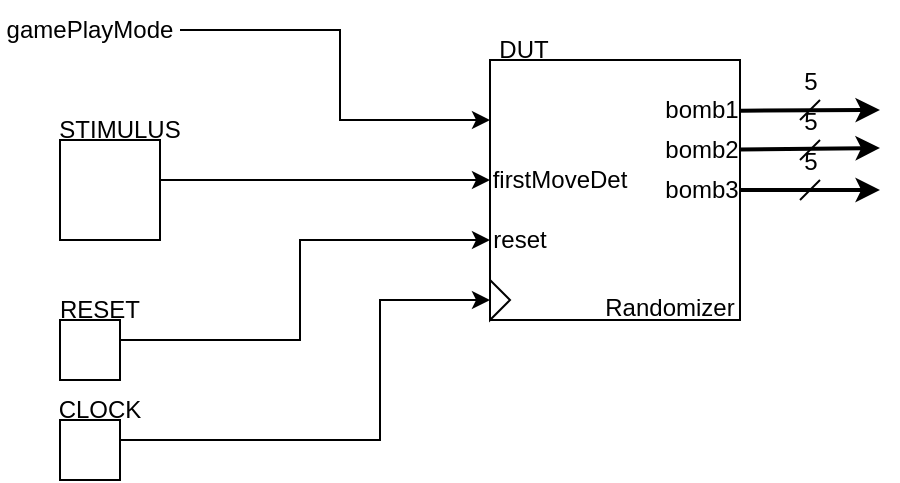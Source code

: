 <mxfile>
    <diagram id="jduDJv5j2g4Lg68uESZW" name="Page-1">
        <mxGraphModel dx="1975" dy="1416" grid="1" gridSize="10" guides="1" tooltips="1" connect="1" arrows="1" fold="1" page="1" pageScale="1" pageWidth="1169" pageHeight="827" math="0" shadow="0">
            <root>
                <mxCell id="0"/>
                <mxCell id="1" parent="0"/>
                <mxCell id="2" value="" style="externalPins=0;recursiveResize=0;shadow=0;dashed=0;align=center;html=1;strokeWidth=1;shape=mxgraph.rtl.abstract.entity;container=1;collapsible=0;kind=sequential;drawPins=0;left=3;right=2;bottom=0;top=0;" vertex="1" parent="1">
                    <mxGeometry x="609" y="324" width="125" height="130" as="geometry"/>
                </mxCell>
                <mxCell id="13" value="" style="triangle;whiteSpace=wrap;html=1;" vertex="1" parent="2">
                    <mxGeometry y="110" width="10" height="20" as="geometry"/>
                </mxCell>
                <mxCell id="20" value="firstMoveDet" style="text;html=1;strokeColor=none;fillColor=none;align=center;verticalAlign=middle;whiteSpace=wrap;rounded=0;" vertex="1" parent="2">
                    <mxGeometry y="55" width="70" height="10" as="geometry"/>
                </mxCell>
                <mxCell id="21" value="reset" style="text;html=1;strokeColor=none;fillColor=none;align=center;verticalAlign=middle;whiteSpace=wrap;rounded=0;" vertex="1" parent="2">
                    <mxGeometry y="85" width="30" height="10" as="geometry"/>
                </mxCell>
                <mxCell id="22" value="Randomizer" style="text;html=1;strokeColor=none;fillColor=none;align=center;verticalAlign=middle;whiteSpace=wrap;rounded=0;" vertex="1" parent="2">
                    <mxGeometry x="55" y="119" width="70" height="10" as="geometry"/>
                </mxCell>
                <mxCell id="23" value="bomb1" style="text;html=1;strokeColor=none;fillColor=none;align=center;verticalAlign=middle;whiteSpace=wrap;rounded=0;" vertex="1" parent="2">
                    <mxGeometry x="91" y="20" width="30" height="10" as="geometry"/>
                </mxCell>
                <mxCell id="24" value="bomb2" style="text;html=1;strokeColor=none;fillColor=none;align=center;verticalAlign=middle;whiteSpace=wrap;rounded=0;" vertex="1" parent="2">
                    <mxGeometry x="91" y="40" width="30" height="10" as="geometry"/>
                </mxCell>
                <mxCell id="25" value="bomb3" style="text;html=1;strokeColor=none;fillColor=none;align=center;verticalAlign=middle;whiteSpace=wrap;rounded=0;" vertex="1" parent="2">
                    <mxGeometry x="91" y="60" width="30" height="10" as="geometry"/>
                </mxCell>
                <mxCell id="7" style="edgeStyle=none;html=1;exitX=1;exitY=0.5;exitDx=0;exitDy=0;entryX=0;entryY=0;entryDx=0;entryDy=30;entryPerimeter=0;rounded=0;" edge="1" parent="1" source="3" target="2">
                    <mxGeometry relative="1" as="geometry">
                        <Array as="points">
                            <mxPoint x="534" y="309"/>
                            <mxPoint x="534" y="354"/>
                        </Array>
                    </mxGeometry>
                </mxCell>
                <mxCell id="3" value="gamePlayMode" style="text;html=1;strokeColor=none;fillColor=none;align=center;verticalAlign=middle;whiteSpace=wrap;rounded=0;" vertex="1" parent="1">
                    <mxGeometry x="364" y="294" width="90" height="30" as="geometry"/>
                </mxCell>
                <mxCell id="10" style="edgeStyle=none;html=1;exitX=0;exitY=0;exitDx=50;exitDy=20;exitPerimeter=0;entryX=0;entryY=0;entryDx=0;entryDy=60;entryPerimeter=0;" edge="1" parent="1" source="9" target="2">
                    <mxGeometry relative="1" as="geometry"/>
                </mxCell>
                <mxCell id="9" value="" style="externalPins=0;recursiveResize=0;shadow=0;dashed=0;align=center;html=1;strokeWidth=1;shape=mxgraph.rtl.abstract.entity;container=1;collapsible=0;kind=sequential;drawPins=0;left=3;right=2;bottom=0;top=0;" vertex="1" parent="1">
                    <mxGeometry x="394" y="364" width="50" height="50" as="geometry"/>
                </mxCell>
                <mxCell id="12" style="edgeStyle=none;html=1;exitX=0;exitY=0;exitDx=30;exitDy=10;exitPerimeter=0;entryX=0;entryY=0;entryDx=0;entryDy=90;entryPerimeter=0;rounded=0;" edge="1" parent="1" source="11" target="2">
                    <mxGeometry relative="1" as="geometry">
                        <Array as="points">
                            <mxPoint x="514" y="464"/>
                            <mxPoint x="514" y="414"/>
                        </Array>
                    </mxGeometry>
                </mxCell>
                <mxCell id="11" value="" style="externalPins=0;recursiveResize=0;shadow=0;dashed=0;align=center;html=1;strokeWidth=1;shape=mxgraph.rtl.abstract.entity;container=1;collapsible=0;kind=sequential;drawPins=0;left=3;right=2;bottom=0;top=0;" vertex="1" parent="1">
                    <mxGeometry x="394" y="454" width="30" height="30" as="geometry"/>
                </mxCell>
                <mxCell id="15" style="edgeStyle=none;html=1;exitX=0;exitY=0;exitDx=30;exitDy=10;exitPerimeter=0;entryX=0;entryY=0.5;entryDx=0;entryDy=0;rounded=0;" edge="1" parent="1" source="14" target="13">
                    <mxGeometry relative="1" as="geometry">
                        <Array as="points">
                            <mxPoint x="554" y="514"/>
                            <mxPoint x="554" y="444"/>
                        </Array>
                    </mxGeometry>
                </mxCell>
                <mxCell id="14" value="" style="externalPins=0;recursiveResize=0;shadow=0;dashed=0;align=center;html=1;strokeWidth=1;shape=mxgraph.rtl.abstract.entity;container=1;collapsible=0;kind=sequential;drawPins=0;left=3;right=2;bottom=0;top=0;" vertex="1" parent="1">
                    <mxGeometry x="394" y="504" width="30" height="30" as="geometry"/>
                </mxCell>
                <mxCell id="16" value="STIMULUS" style="text;html=1;strokeColor=none;fillColor=none;align=center;verticalAlign=middle;whiteSpace=wrap;rounded=0;" vertex="1" parent="1">
                    <mxGeometry x="394" y="344" width="60" height="30" as="geometry"/>
                </mxCell>
                <mxCell id="17" value="RESET" style="text;html=1;strokeColor=none;fillColor=none;align=center;verticalAlign=middle;whiteSpace=wrap;rounded=0;" vertex="1" parent="1">
                    <mxGeometry x="394" y="444" width="40" height="10" as="geometry"/>
                </mxCell>
                <mxCell id="18" value="CLOCK" style="text;html=1;strokeColor=none;fillColor=none;align=center;verticalAlign=middle;whiteSpace=wrap;rounded=0;" vertex="1" parent="1">
                    <mxGeometry x="394" y="494" width="40" height="10" as="geometry"/>
                </mxCell>
                <mxCell id="26" style="edgeStyle=none;html=1;exitX=1.003;exitY=0.195;exitDx=0;exitDy=0;exitPerimeter=0;strokeWidth=2;" edge="1" parent="1" source="2">
                    <mxGeometry relative="1" as="geometry">
                        <mxPoint x="804" y="349" as="targetPoint"/>
                        <mxPoint x="744" y="349" as="sourcePoint"/>
                    </mxGeometry>
                </mxCell>
                <mxCell id="27" style="edgeStyle=none;html=1;exitX=0.999;exitY=0.344;exitDx=0;exitDy=0;exitPerimeter=0;strokeWidth=2;" edge="1" parent="1" source="2">
                    <mxGeometry relative="1" as="geometry">
                        <mxPoint x="804" y="368" as="targetPoint"/>
                        <mxPoint x="744.375" y="364.35" as="sourcePoint"/>
                    </mxGeometry>
                </mxCell>
                <mxCell id="28" style="edgeStyle=none;html=1;strokeWidth=2;" edge="1" parent="1">
                    <mxGeometry relative="1" as="geometry">
                        <mxPoint x="804" y="389" as="targetPoint"/>
                        <mxPoint x="734" y="389" as="sourcePoint"/>
                    </mxGeometry>
                </mxCell>
                <mxCell id="29" value="5" style="verticalLabelPosition=top;shadow=0;dashed=0;align=center;html=1;verticalAlign=bottom;shape=mxgraph.electrical.transmission.bus_width;pointerEvents=1;labelPosition=center;" vertex="1" parent="1">
                    <mxGeometry x="764" y="344" width="10" height="10" as="geometry"/>
                </mxCell>
                <mxCell id="30" value="5" style="verticalLabelPosition=top;shadow=0;dashed=0;align=center;html=1;verticalAlign=bottom;shape=mxgraph.electrical.transmission.bus_width;pointerEvents=1;labelPosition=center;" vertex="1" parent="1">
                    <mxGeometry x="764" y="364" width="10" height="10" as="geometry"/>
                </mxCell>
                <mxCell id="31" value="5" style="verticalLabelPosition=top;shadow=0;dashed=0;align=center;html=1;verticalAlign=bottom;shape=mxgraph.electrical.transmission.bus_width;pointerEvents=1;labelPosition=center;" vertex="1" parent="1">
                    <mxGeometry x="764" y="384" width="10" height="10" as="geometry"/>
                </mxCell>
                <mxCell id="32" value="DUT" style="text;html=1;strokeColor=none;fillColor=none;align=center;verticalAlign=middle;whiteSpace=wrap;rounded=0;" vertex="1" parent="1">
                    <mxGeometry x="596" y="304" width="60" height="30" as="geometry"/>
                </mxCell>
            </root>
        </mxGraphModel>
    </diagram>
</mxfile>